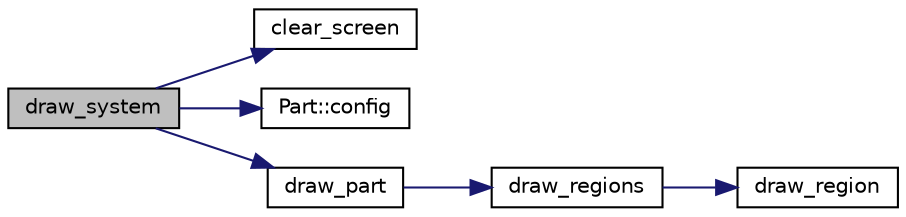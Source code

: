 digraph "draw_system"
{
 // LATEX_PDF_SIZE
  edge [fontname="Helvetica",fontsize="10",labelfontname="Helvetica",labelfontsize="10"];
  node [fontname="Helvetica",fontsize="10",shape=record];
  rankdir="LR";
  Node1 [label="draw_system",height=0.2,width=0.4,color="black", fillcolor="grey75", style="filled", fontcolor="black",tooltip=" "];
  Node1 -> Node2 [color="midnightblue",fontsize="10",style="solid",fontname="Helvetica"];
  Node2 [label="clear_screen",height=0.2,width=0.4,color="black", fillcolor="white", style="filled",URL="$de/dea/plot_8_c.html#a14140b0edb7c242f56db6df499238a16",tooltip=" "];
  Node1 -> Node3 [color="midnightblue",fontsize="10",style="solid",fontname="Helvetica"];
  Node3 [label="Part::config",height=0.2,width=0.4,color="black", fillcolor="white", style="filled",URL="$db/d16/class_part.html#a8b57fc149d2a21377df8abe928c92294",tooltip=" "];
  Node1 -> Node4 [color="midnightblue",fontsize="10",style="solid",fontname="Helvetica"];
  Node4 [label="draw_part",height=0.2,width=0.4,color="black", fillcolor="white", style="filled",URL="$de/dea/plot_8_c.html#a07c658ba862fdc5e128b71181ab04c02",tooltip=" "];
  Node4 -> Node5 [color="midnightblue",fontsize="10",style="solid",fontname="Helvetica"];
  Node5 [label="draw_regions",height=0.2,width=0.4,color="black", fillcolor="white", style="filled",URL="$de/dea/plot_8_c.html#a5aefb59e148882dfbbdb6d8f3ff2bbad",tooltip=" "];
  Node5 -> Node6 [color="midnightblue",fontsize="10",style="solid",fontname="Helvetica"];
  Node6 [label="draw_region",height=0.2,width=0.4,color="black", fillcolor="white", style="filled",URL="$de/dea/plot_8_c.html#afe375bad95ea129e61fe4bdba6452031",tooltip=" "];
}
